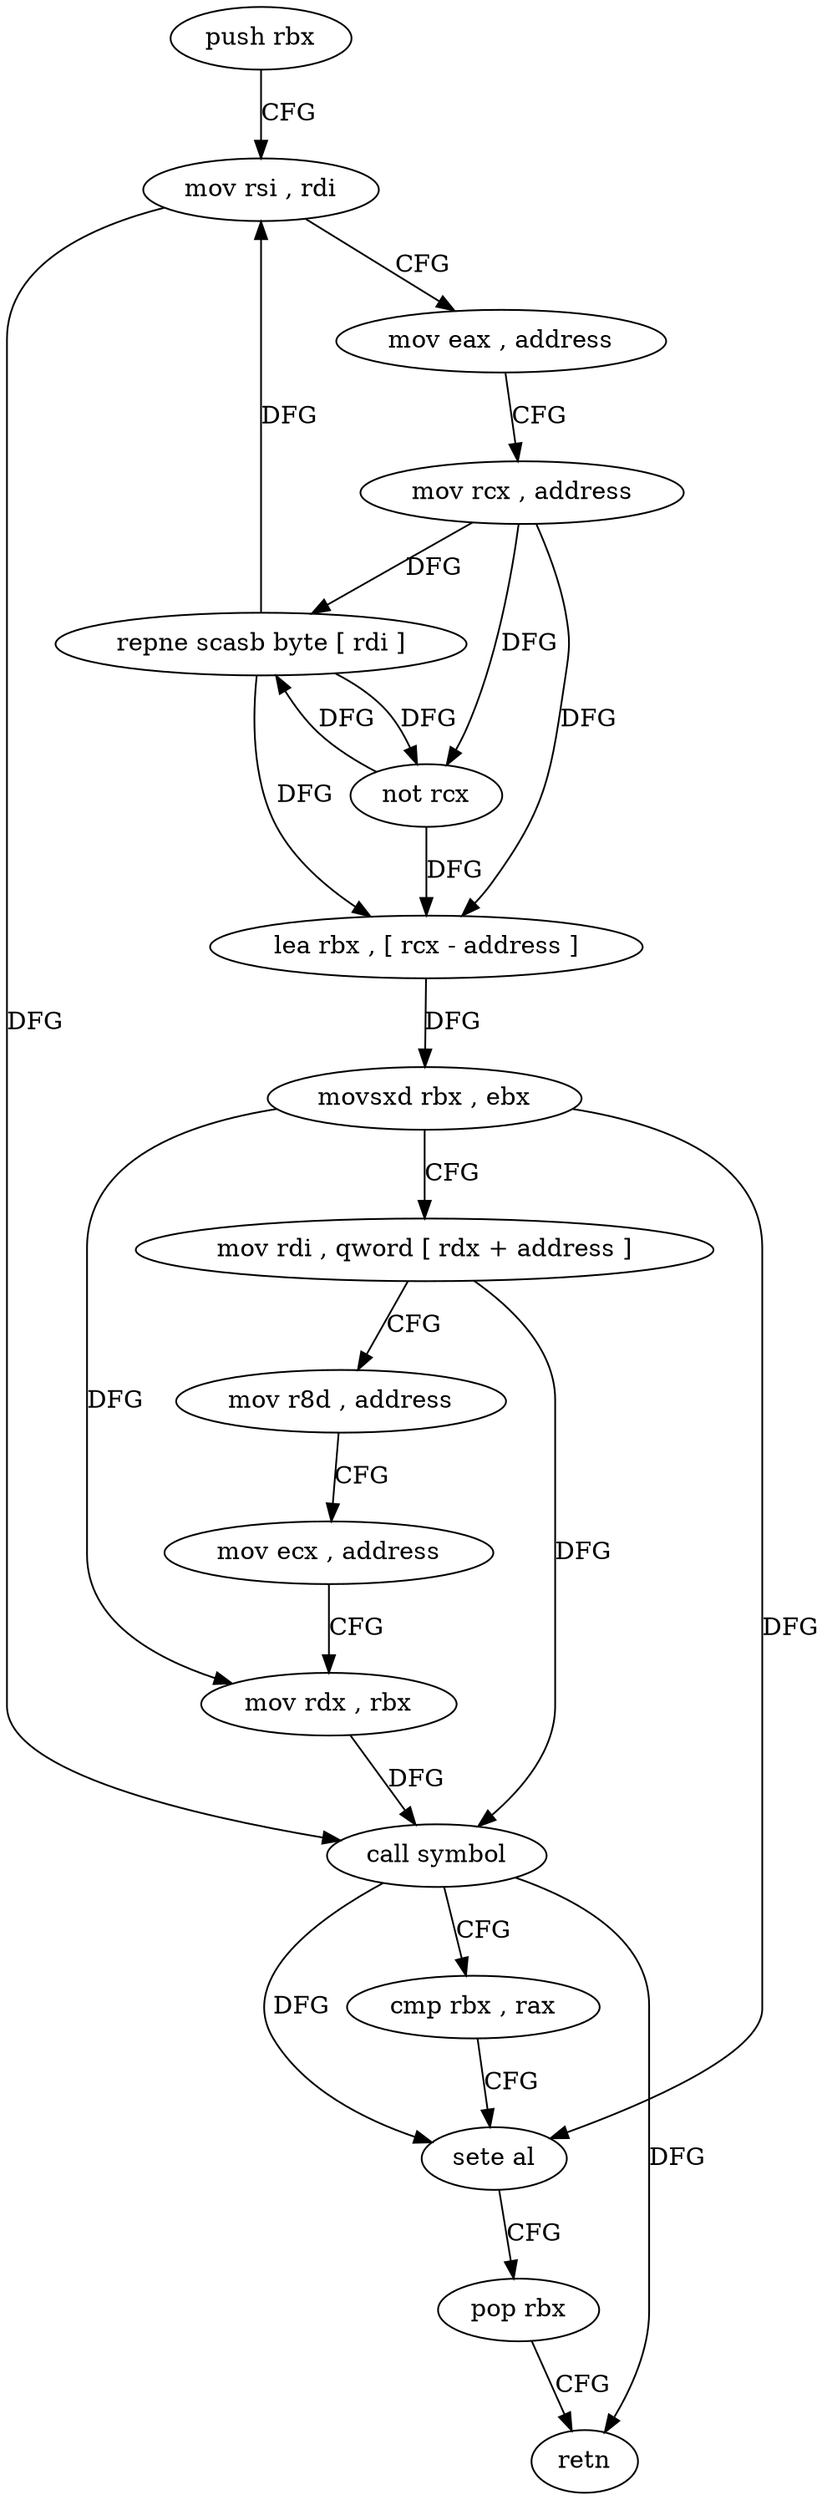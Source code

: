 digraph "func" {
"4215681" [label = "push rbx" ]
"4215682" [label = "mov rsi , rdi" ]
"4215685" [label = "mov eax , address" ]
"4215690" [label = "mov rcx , address" ]
"4215697" [label = "repne scasb byte [ rdi ]" ]
"4215699" [label = "not rcx" ]
"4215702" [label = "lea rbx , [ rcx - address ]" ]
"4215706" [label = "movsxd rbx , ebx" ]
"4215709" [label = "mov rdi , qword [ rdx + address ]" ]
"4215713" [label = "mov r8d , address" ]
"4215719" [label = "mov ecx , address" ]
"4215724" [label = "mov rdx , rbx" ]
"4215727" [label = "call symbol" ]
"4215732" [label = "cmp rbx , rax" ]
"4215735" [label = "sete al" ]
"4215738" [label = "pop rbx" ]
"4215739" [label = "retn" ]
"4215681" -> "4215682" [ label = "CFG" ]
"4215682" -> "4215685" [ label = "CFG" ]
"4215682" -> "4215727" [ label = "DFG" ]
"4215685" -> "4215690" [ label = "CFG" ]
"4215690" -> "4215697" [ label = "DFG" ]
"4215690" -> "4215699" [ label = "DFG" ]
"4215690" -> "4215702" [ label = "DFG" ]
"4215697" -> "4215699" [ label = "DFG" ]
"4215697" -> "4215682" [ label = "DFG" ]
"4215697" -> "4215702" [ label = "DFG" ]
"4215699" -> "4215702" [ label = "DFG" ]
"4215699" -> "4215697" [ label = "DFG" ]
"4215702" -> "4215706" [ label = "DFG" ]
"4215706" -> "4215709" [ label = "CFG" ]
"4215706" -> "4215724" [ label = "DFG" ]
"4215706" -> "4215735" [ label = "DFG" ]
"4215709" -> "4215713" [ label = "CFG" ]
"4215709" -> "4215727" [ label = "DFG" ]
"4215713" -> "4215719" [ label = "CFG" ]
"4215719" -> "4215724" [ label = "CFG" ]
"4215724" -> "4215727" [ label = "DFG" ]
"4215727" -> "4215732" [ label = "CFG" ]
"4215727" -> "4215735" [ label = "DFG" ]
"4215727" -> "4215739" [ label = "DFG" ]
"4215732" -> "4215735" [ label = "CFG" ]
"4215735" -> "4215738" [ label = "CFG" ]
"4215738" -> "4215739" [ label = "CFG" ]
}
